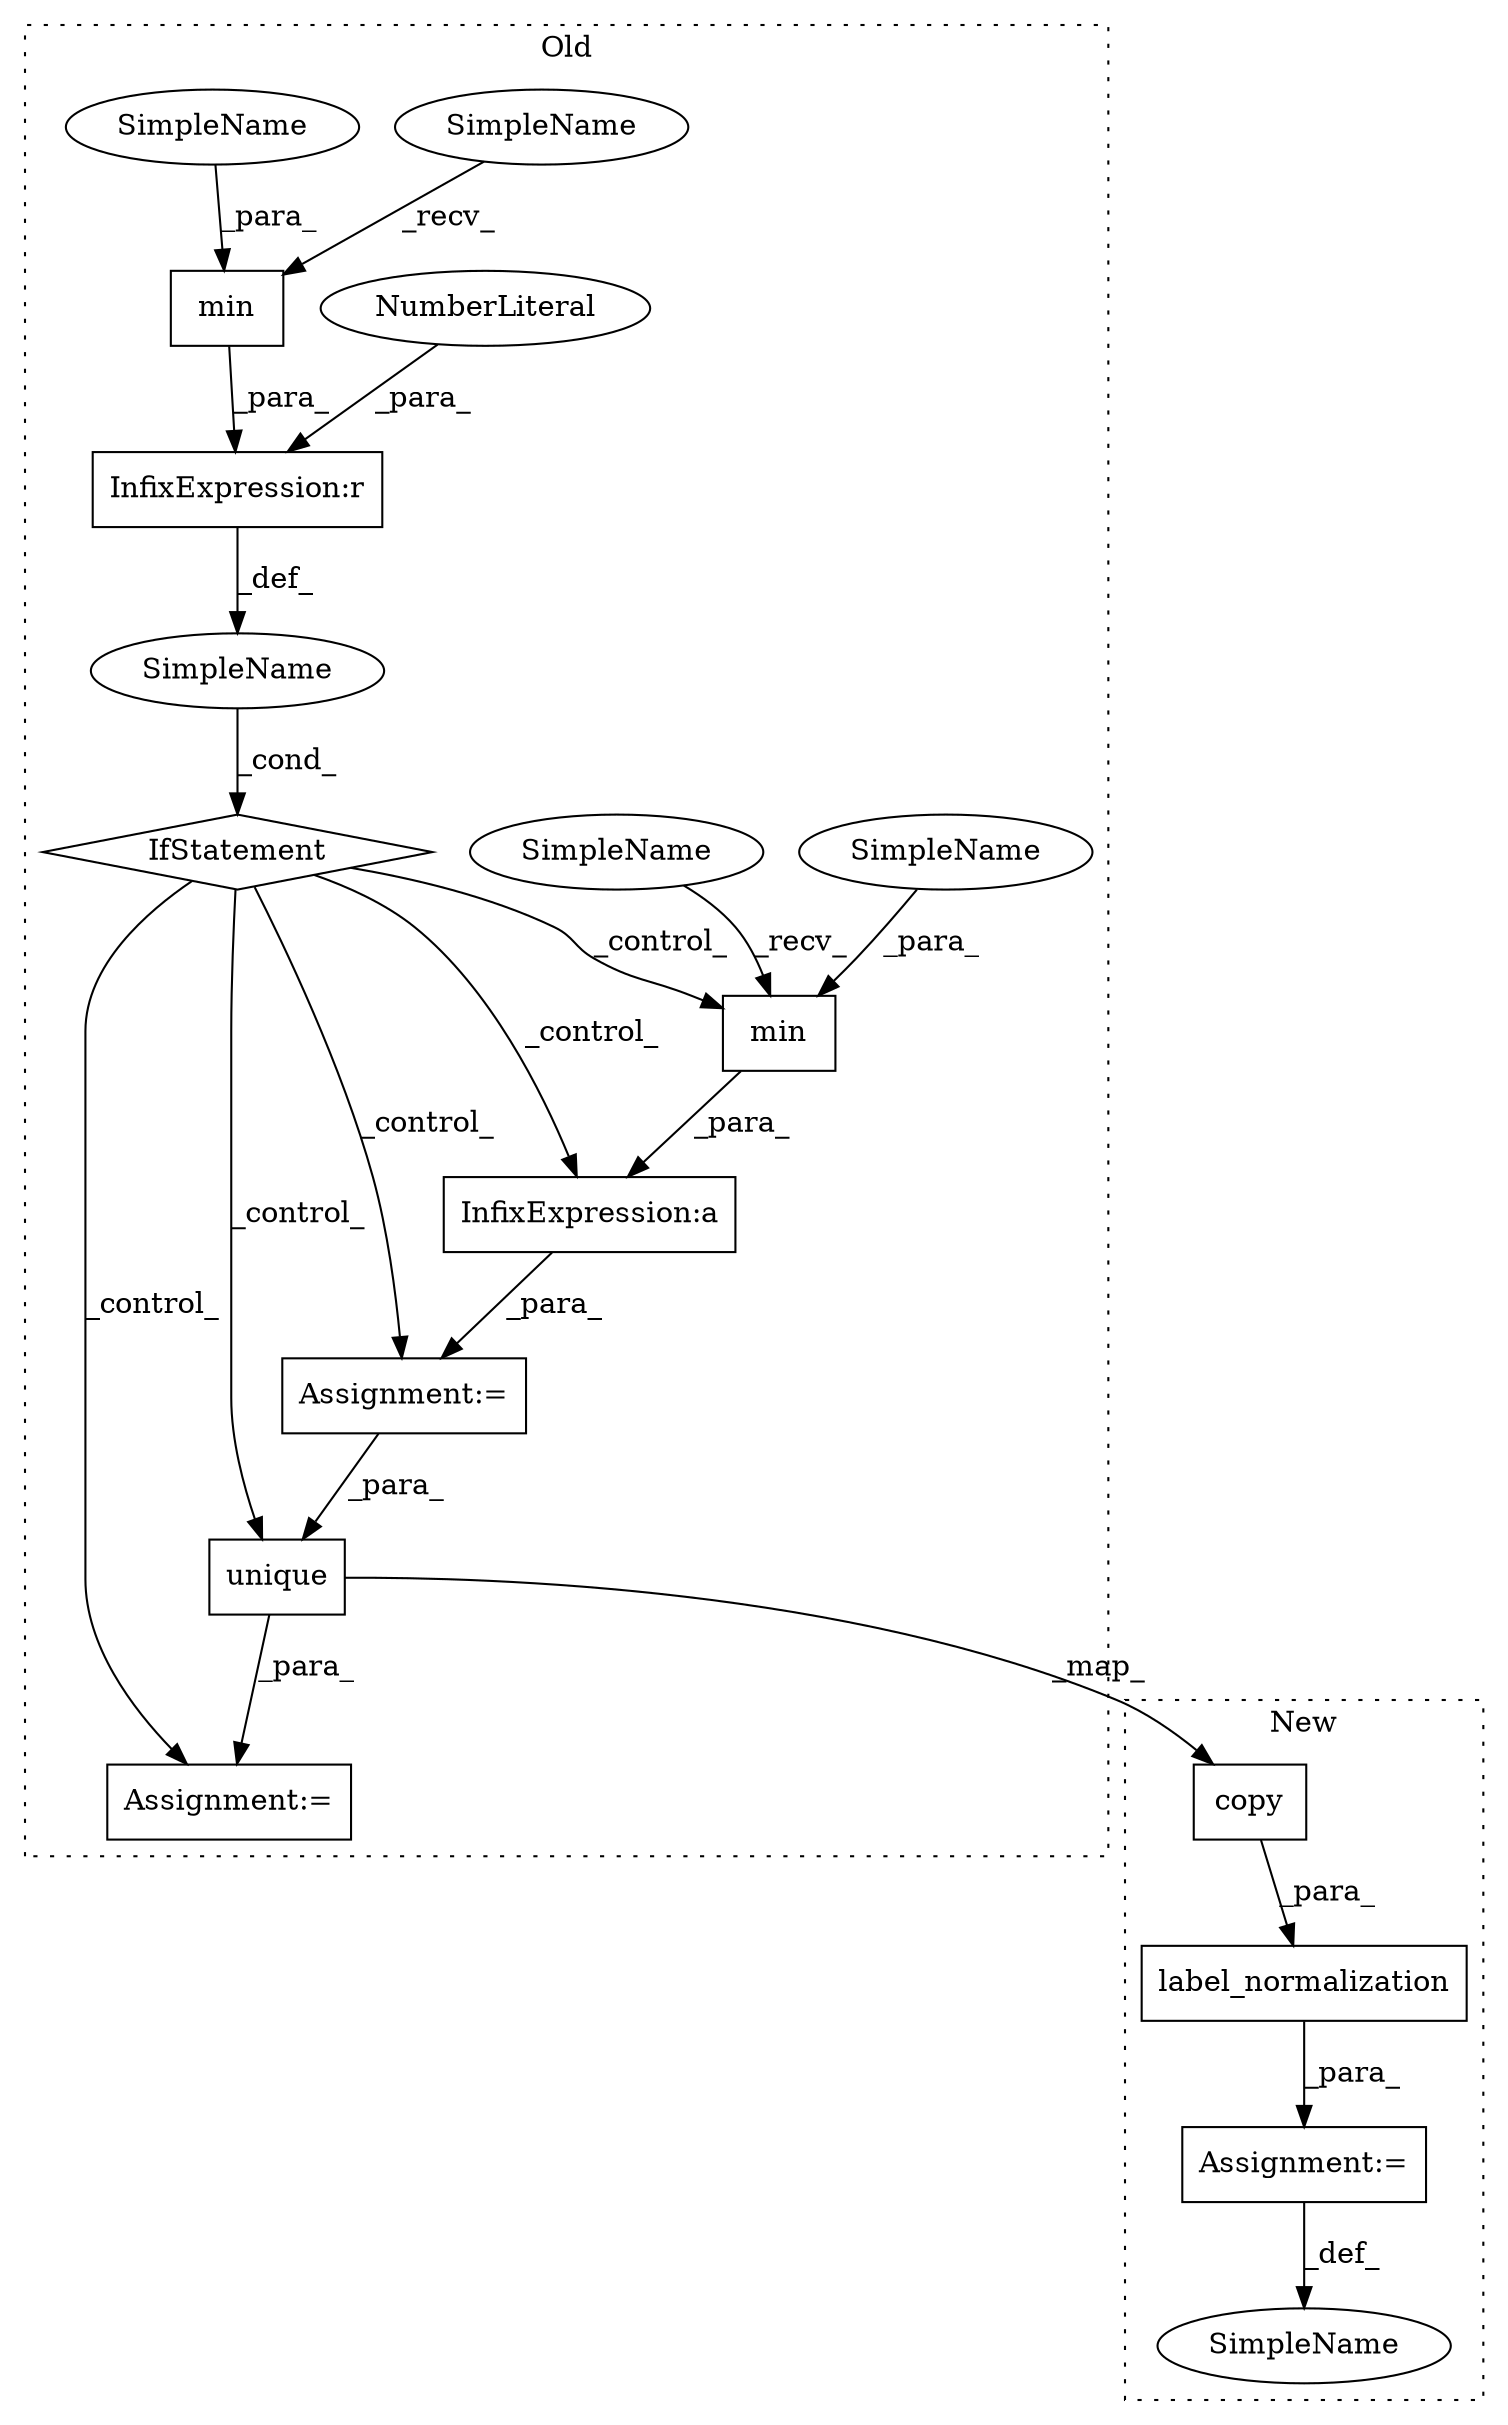 digraph G {
subgraph cluster0 {
1 [label="unique" a="32" s="16728,16737" l="7,1" shape="box"];
3 [label="SimpleName" a="42" s="" l="" shape="ellipse"];
4 [label="Assignment:=" a="7" s="16721" l="1" shape="box"];
6 [label="min" a="32" s="16691,16702" l="4,1" shape="box"];
8 [label="InfixExpression:a" a="27" s="16682" l="3" shape="box"];
9 [label="InfixExpression:r" a="27" s="16659" l="4" shape="box"];
10 [label="NumberLiteral" a="34" s="16663" l="1" shape="ellipse"];
11 [label="min" a="32" s="16647,16658" l="4,1" shape="box"];
13 [label="IfStatement" a="25" s="16637,16664" l="4,2" shape="diamond"];
14 [label="Assignment:=" a="7" s="16678" l="1" shape="box"];
15 [label="SimpleName" a="42" s="16685" l="5" shape="ellipse"];
16 [label="SimpleName" a="42" s="16641" l="5" shape="ellipse"];
17 [label="SimpleName" a="42" s="16651" l="7" shape="ellipse"];
18 [label="SimpleName" a="42" s="16695" l="7" shape="ellipse"];
label = "Old";
style="dotted";
}
subgraph cluster1 {
2 [label="copy" a="32" s="16405,16412" l="5,1" shape="box"];
5 [label="Assignment:=" a="7" s="16378" l="1" shape="box"];
7 [label="label_normalization" a="32" s="16379,16413" l="20,1" shape="box"];
12 [label="SimpleName" a="42" s="16422" l="7" shape="ellipse"];
label = "New";
style="dotted";
}
1 -> 2 [label="_map_"];
1 -> 4 [label="_para_"];
2 -> 7 [label="_para_"];
3 -> 13 [label="_cond_"];
5 -> 12 [label="_def_"];
6 -> 8 [label="_para_"];
7 -> 5 [label="_para_"];
8 -> 14 [label="_para_"];
9 -> 3 [label="_def_"];
10 -> 9 [label="_para_"];
11 -> 9 [label="_para_"];
13 -> 1 [label="_control_"];
13 -> 4 [label="_control_"];
13 -> 8 [label="_control_"];
13 -> 14 [label="_control_"];
13 -> 6 [label="_control_"];
14 -> 1 [label="_para_"];
15 -> 6 [label="_recv_"];
16 -> 11 [label="_recv_"];
17 -> 11 [label="_para_"];
18 -> 6 [label="_para_"];
}